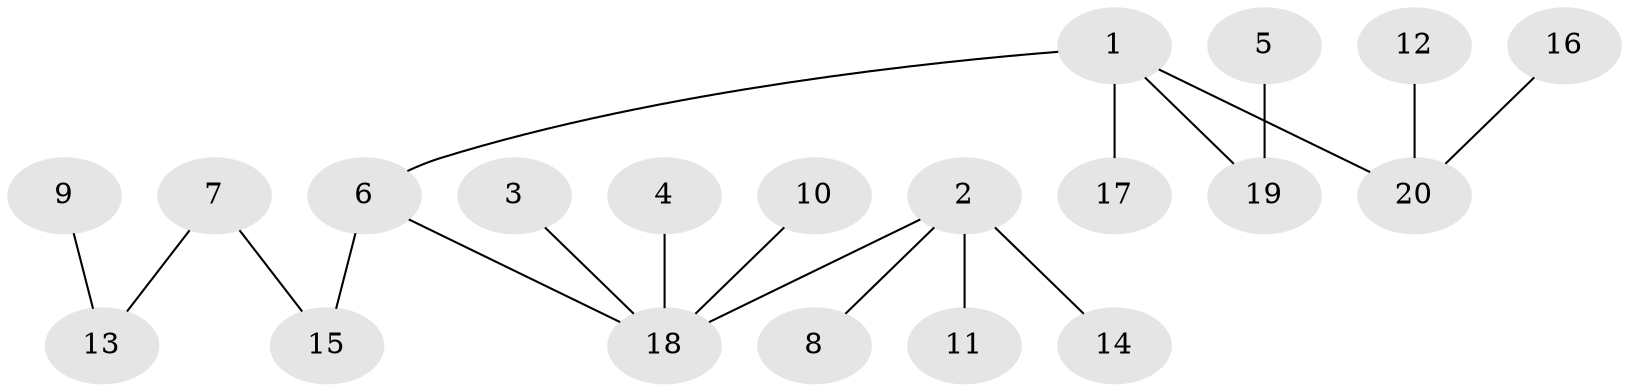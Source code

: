 // original degree distribution, {2: 0.24615384615384617, 7: 0.015384615384615385, 4: 0.09230769230769231, 6: 0.015384615384615385, 5: 0.03076923076923077, 3: 0.07692307692307693, 1: 0.5230769230769231}
// Generated by graph-tools (version 1.1) at 2025/37/03/04/25 23:37:16]
// undirected, 20 vertices, 19 edges
graph export_dot {
  node [color=gray90,style=filled];
  1;
  2;
  3;
  4;
  5;
  6;
  7;
  8;
  9;
  10;
  11;
  12;
  13;
  14;
  15;
  16;
  17;
  18;
  19;
  20;
  1 -- 6 [weight=1.0];
  1 -- 17 [weight=1.0];
  1 -- 19 [weight=1.0];
  1 -- 20 [weight=1.0];
  2 -- 8 [weight=1.0];
  2 -- 11 [weight=1.0];
  2 -- 14 [weight=1.0];
  2 -- 18 [weight=1.0];
  3 -- 18 [weight=1.0];
  4 -- 18 [weight=1.0];
  5 -- 19 [weight=1.0];
  6 -- 15 [weight=1.0];
  6 -- 18 [weight=1.0];
  7 -- 13 [weight=1.0];
  7 -- 15 [weight=1.0];
  9 -- 13 [weight=1.0];
  10 -- 18 [weight=1.0];
  12 -- 20 [weight=1.0];
  16 -- 20 [weight=1.0];
}
